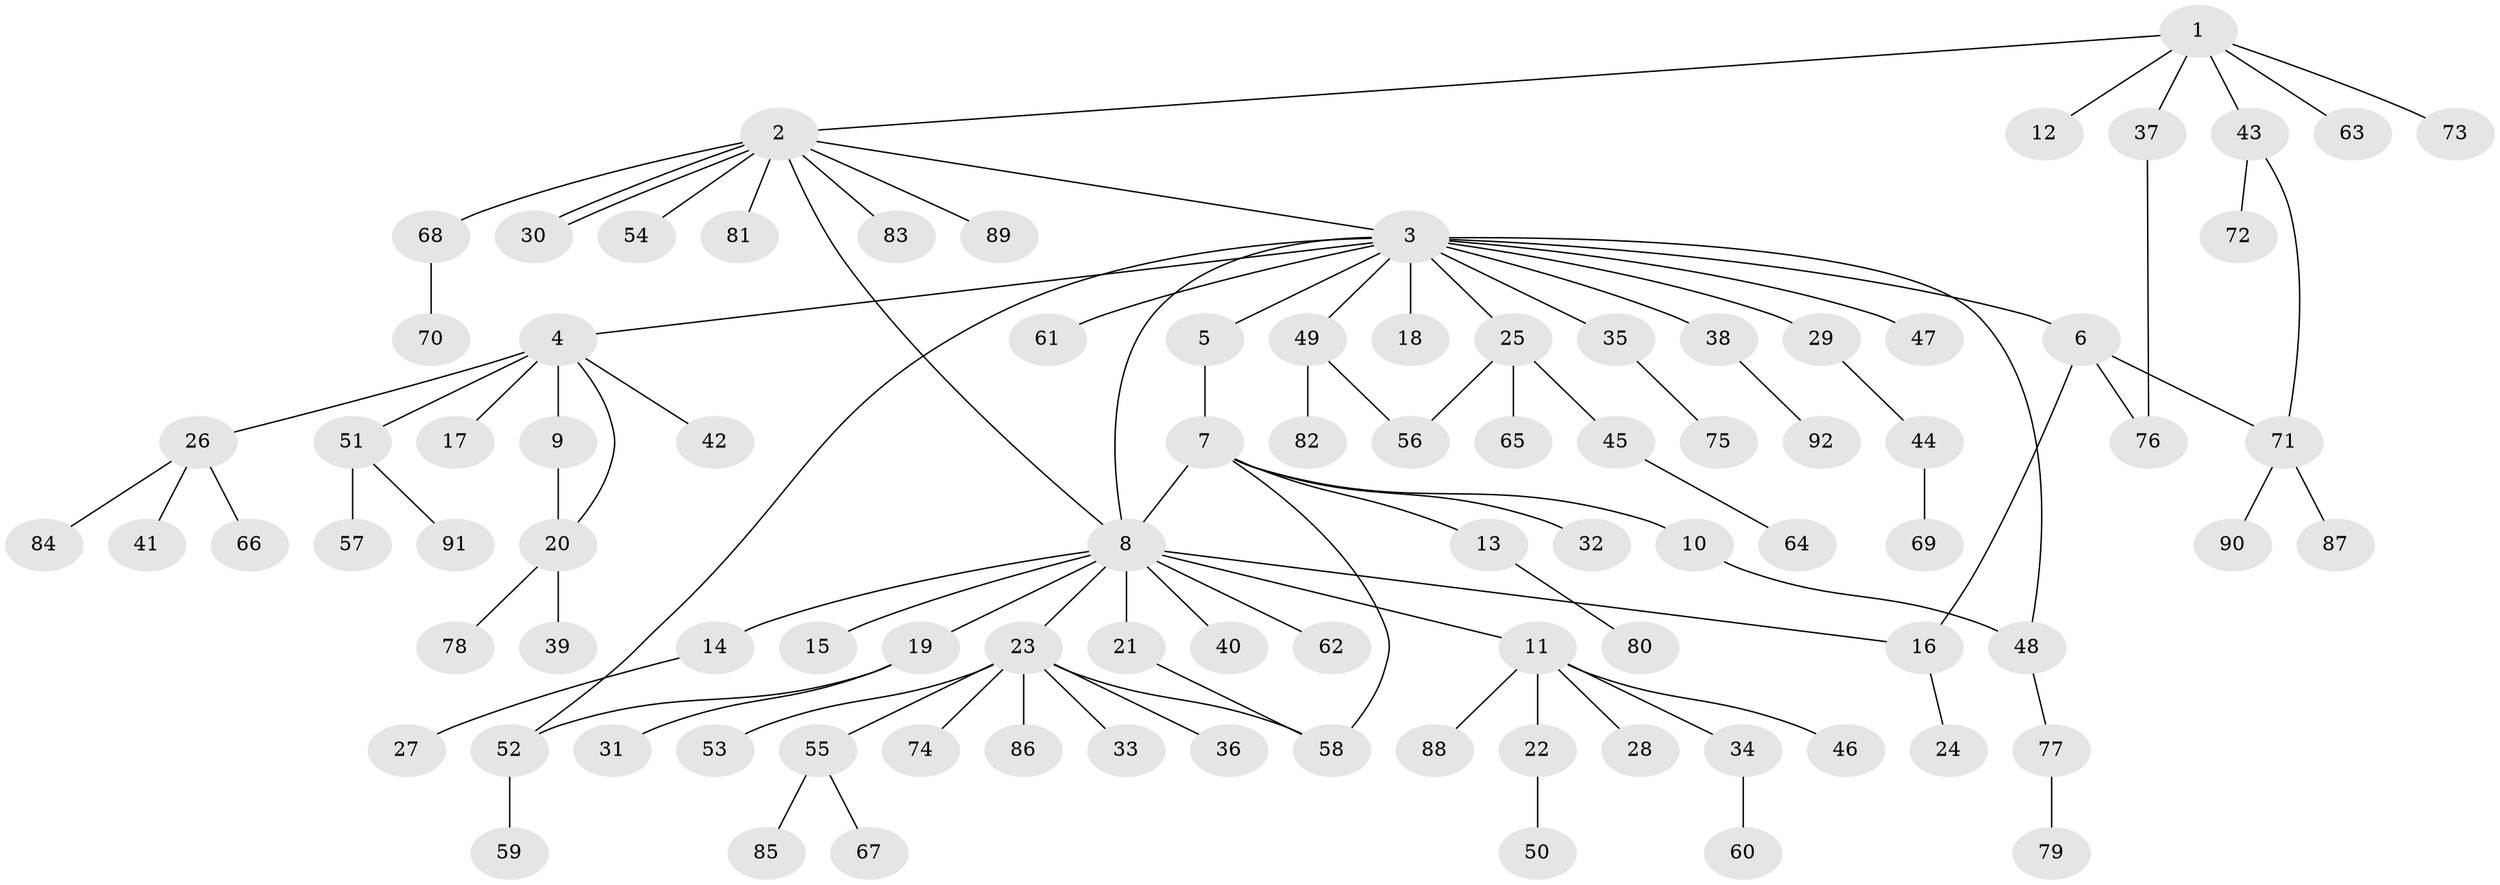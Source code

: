 // coarse degree distribution, {13: 0.029850746268656716, 15: 0.014925373134328358, 5: 0.029850746268656716, 2: 0.1044776119402985, 6: 0.029850746268656716, 3: 0.1044776119402985, 1: 0.6716417910447762, 9: 0.014925373134328358}
// Generated by graph-tools (version 1.1) at 2025/41/03/06/25 10:41:50]
// undirected, 92 vertices, 103 edges
graph export_dot {
graph [start="1"]
  node [color=gray90,style=filled];
  1;
  2;
  3;
  4;
  5;
  6;
  7;
  8;
  9;
  10;
  11;
  12;
  13;
  14;
  15;
  16;
  17;
  18;
  19;
  20;
  21;
  22;
  23;
  24;
  25;
  26;
  27;
  28;
  29;
  30;
  31;
  32;
  33;
  34;
  35;
  36;
  37;
  38;
  39;
  40;
  41;
  42;
  43;
  44;
  45;
  46;
  47;
  48;
  49;
  50;
  51;
  52;
  53;
  54;
  55;
  56;
  57;
  58;
  59;
  60;
  61;
  62;
  63;
  64;
  65;
  66;
  67;
  68;
  69;
  70;
  71;
  72;
  73;
  74;
  75;
  76;
  77;
  78;
  79;
  80;
  81;
  82;
  83;
  84;
  85;
  86;
  87;
  88;
  89;
  90;
  91;
  92;
  1 -- 2;
  1 -- 12;
  1 -- 37;
  1 -- 43;
  1 -- 63;
  1 -- 73;
  2 -- 3;
  2 -- 8;
  2 -- 30;
  2 -- 30;
  2 -- 54;
  2 -- 68;
  2 -- 81;
  2 -- 83;
  2 -- 89;
  3 -- 4;
  3 -- 5;
  3 -- 6;
  3 -- 8;
  3 -- 18;
  3 -- 25;
  3 -- 29;
  3 -- 35;
  3 -- 38;
  3 -- 47;
  3 -- 48;
  3 -- 49;
  3 -- 52;
  3 -- 61;
  4 -- 9;
  4 -- 17;
  4 -- 20;
  4 -- 26;
  4 -- 42;
  4 -- 51;
  5 -- 7;
  6 -- 16;
  6 -- 71;
  6 -- 76;
  7 -- 8;
  7 -- 10;
  7 -- 13;
  7 -- 32;
  7 -- 58;
  8 -- 11;
  8 -- 14;
  8 -- 15;
  8 -- 16;
  8 -- 19;
  8 -- 21;
  8 -- 23;
  8 -- 40;
  8 -- 62;
  9 -- 20;
  10 -- 48;
  11 -- 22;
  11 -- 28;
  11 -- 34;
  11 -- 46;
  11 -- 88;
  13 -- 80;
  14 -- 27;
  16 -- 24;
  19 -- 31;
  19 -- 52;
  20 -- 39;
  20 -- 78;
  21 -- 58;
  22 -- 50;
  23 -- 33;
  23 -- 36;
  23 -- 53;
  23 -- 55;
  23 -- 58;
  23 -- 74;
  23 -- 86;
  25 -- 45;
  25 -- 56;
  25 -- 65;
  26 -- 41;
  26 -- 66;
  26 -- 84;
  29 -- 44;
  34 -- 60;
  35 -- 75;
  37 -- 76;
  38 -- 92;
  43 -- 71;
  43 -- 72;
  44 -- 69;
  45 -- 64;
  48 -- 77;
  49 -- 56;
  49 -- 82;
  51 -- 57;
  51 -- 91;
  52 -- 59;
  55 -- 67;
  55 -- 85;
  68 -- 70;
  71 -- 87;
  71 -- 90;
  77 -- 79;
}
